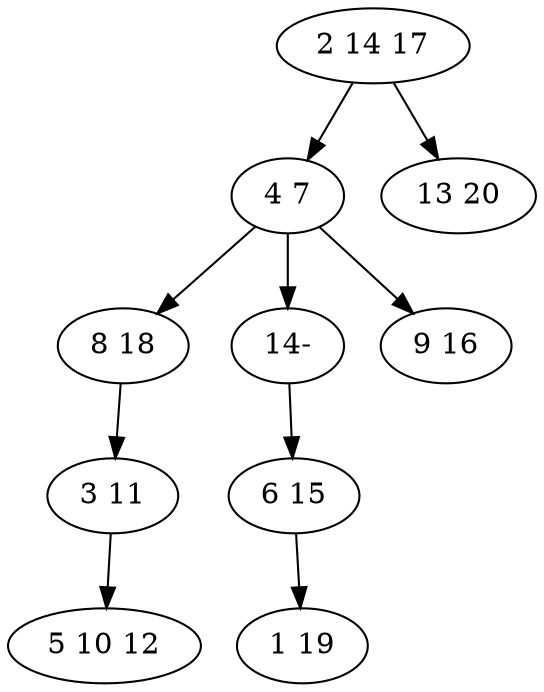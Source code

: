 digraph true_tree {
	"0" -> "1"
	"0" -> "2"
	"1" -> "3"
	"1" -> "9"
	"3" -> "5"
	"4" -> "6"
	"1" -> "7"
	"5" -> "8"
	"9" -> "4"
	"0" [label="2 14 17"];
	"1" [label="4 7"];
	"2" [label="13 20"];
	"3" [label="8 18"];
	"4" [label="6 15"];
	"5" [label="3 11"];
	"6" [label="1 19"];
	"7" [label="9 16"];
	"8" [label="5 10 12"];
	"9" [label="14-"];
}
